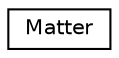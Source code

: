 digraph "Graphical Class Hierarchy"
{
  edge [fontname="Helvetica",fontsize="10",labelfontname="Helvetica",labelfontsize="10"];
  node [fontname="Helvetica",fontsize="10",shape=record];
  rankdir="LR";
  Node1 [label="Matter",height=0.2,width=0.4,color="black", fillcolor="white", style="filled",URL="$classMatter.html"];
}
